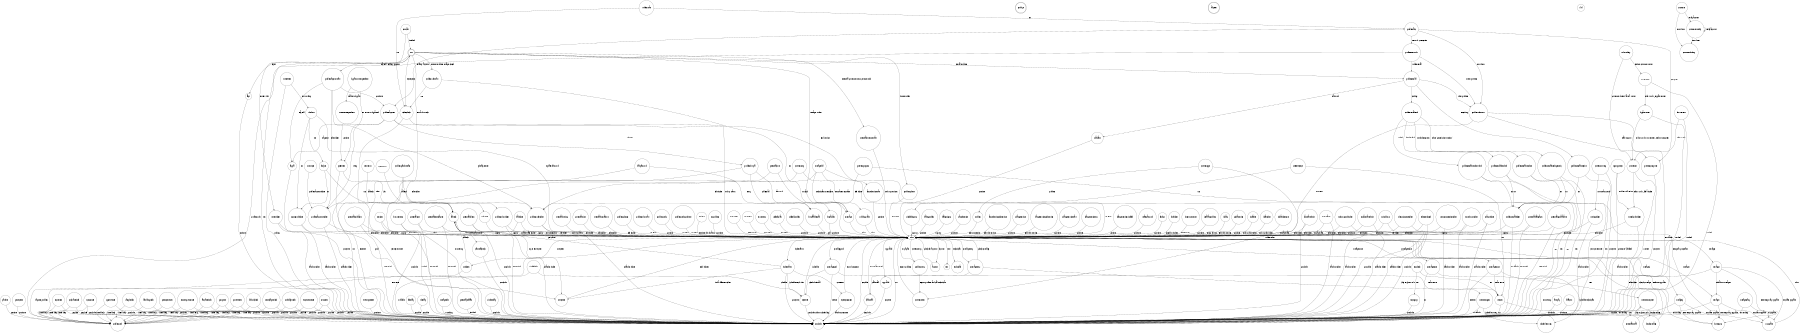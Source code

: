 digraph callcenter {
    size = "12,12";
    node [shape = doublecircle]; root goodbye callpeter;
    node [shape = hexagon]; robot;
    node [shape = circle];
    1404lincolninfo -> conclude [ label = "Conclude" ];
    1404lincolninfo -> problemweb [ label = "I need help" ];
    account -> robot [ label = "Check for account" ];
    autopay -> conclude [ label = "conclude" ];
    badactor -> conclude [ label = "Continue" ];
    badpassword -> conclude [ label = "No" ];
    badpassword -> drupaladdemail [ label = "Retry" ];
    badticket -> findtickets [ label = "Try to find ticket" ];
    badticket -> robot [ label = "Look up status" ];
    baileyproblem -> robot [ label = "Continue" ];
    baileysignup -> robot [ label = "Sign Up" ];
    browsertest -> conclude [ label = "Worked" ];
    browsertest -> custreboot [ label = "Didn't work" ];
    browsertest2 -> conclude [ label = "Worked" ];
    browsertest2 -> robot [ label = "Didn't work" ];
    bulksuspended -> conclude [ label = "Continue" ];
    bwtempup -> robot [ label = "Perform upgrade" ];
    bwuldlupgrade -> robot [ label = "robot" ];
    bwupgrade -> robot [ label = "robot" ];
    bypassrouter -> conclude [ label = "Worked" ];
    bypassrouter -> custreboot [ label = "Didn't work or No Router - Reboot computer" ];
    bypassrouterspeedtest -> speedtest [ label = "No router or bypassed" ];
    bypassrouterspeedtest -> routerresetspeedtest [ label = "Unable to bypass" ];
    callinstall -> conclude [ label = "conclude" ];
    callinstall -> robot [ label = "No one answered" ];
    calltech -> conclude [ label = "conclude" ];
    calltech -> cantreachtech [ label = "No one answered" ];
    calltech -> robot [ label = "Update/Make Ticket" ];
    cancelservice -> robot [ label = "Continue" ];
    cancelservicepickservice -> robot [ label = "Edit this service" ];
    cancelservicestart -> robot [ label = "Continue" ];
    cantreachtech -> conclude [ label = "conclude" ];
    captivatedunit -> conclude [ label = "Conclude" ];
    captivatedunit -> robot [ label = "Uncaptivate" ];
    changeservice -> robot [ label = "Continue" ];
    changeservicepickservice -> robot [ label = "Edit this service" ];
    changeservicestart -> robot [ label = "Continue" ];
    changeservicetnc -> robot [ label = "Continue" ];
    changeservicewinfield -> robot [ label = "Continue" ];
    checkcoverage -> voloinfo_nosched [ label = "Skip to About Volo" ];
    checkcoverage -> robot [ label = "Check coverage" ];
    cochranesinfo -> conclude [ label = "Conclude" ];
    cochranesinfo -> problemweb [ label = "I need help" ];
    comcast -> root [ label = "Finished" ];
    comcast -> routerticket [ label = "Router visit" ];
    conclude -> root [ label = "Yes" ];
    conclude -> robot [ label = "No" ];
    coveragegood -> conclude [ label = "Neither" ];
    coveragegood -> voloinfo [ label = "Learn more" ];
    coveragegood -> schedule [ label = "Schedule install" ];
    coveragenone -> voloinfo_nosched [ label = "Yes" ];
    coveragenone -> conclude [ label = "No" ];
    coverageretry -> voloinfo_nogeo [ label = "Skip to About Volo" ];
    coverageretry -> callinstall [ label = "callinstall" ];
    coverageretry -> robot [ label = "Check coverage" ];
    coveragesome -> conclude [ label = "Neither" ];
    coveragesome -> schedulesurvey [ label = "Schedule technician" ];
    coveragesome -> voloinfo [ label = "Learn more" ];
    cpmbulkinfo -> conclude [ label = "Conclude" ];
    cpmbulkinfo -> problemweb [ label = "I need help" ];
    cpmvpinfo -> conclude [ label = "Conclude" ];
    cpmvpinfo -> problemweb [ label = "I need help" ];
    createpassword -> robot [ label = "Continue" ];
    custendprobticket -> conclude [ label = "Abandon ticket" ];
    custendprobticket -> robot [ label = "File ticket" ];
    customer -> customer_lookup [ label = "Don't know" ];
    customer -> customer_verify [ label = "Verify account" ];
    customer_verify -> customer_lookup [ label = "Don't know" ];
    customer_verify -> customer_verify [ label = "Verify account" ];
    custreboot -> custendprobticket [ label = "Didn't work - file a ticket" ];
    custreboot -> conclude [ label = "Worked" ];
    custselftest -> conclude [ label = "Working" ];
    custselftest -> volodown [ label = "Not working" ];
    drupaladdemail -> robot [ label = "Add" ];
    drupalpass -> robot [ label = "Continue" ];
    emailpass -> robot [ label = "Continue" ];
    ethernetcheck -> conclude [ label = "conclude" ];
    ethernetcheck -> robot [ label = "Continue" ];
    faqs -> conclude [ label = "continue" ];
    fiberfaq -> conclude [ label = "conclude" ];
    findips -> robot [ label = "Continue" ];
    findpoe -> voloreset [ label = "Yes" ];
    findpoe -> nopoeprobticket [ label = "No" ];
    findticket -> robot [ label = "Check for tickets" ];
    findtickets -> robot [ label = "Find tickets" ];
    forcetowerreset -> robot [ label = "Reset Tower" ];
    greencrestinfo -> conclude [ label = "Conclude" ];
    greencrestinfo -> problemweb [ label = "I need help" ];
    gsr_bulkinfo -> conclude [ label = "Conclude" ];
    gsr_bulkinfo -> problemweb [ label = "I need help" ];
    hardwickinfo -> conclude [ label = "Conclude" ];
    hardwickinfo -> problemweb [ label = "I need help" ];
    joeallanproblem -> robot [ label = "Continue" ];
    kennedywilsoninfo -> conclude [ label = "Conclude" ];
    kennedywilsoninfo -> problemweb [ label = "I need help" ];
    lancasterinfo -> conclude [ label = "Conclude" ];
    lancasterinfo -> problemweb [ label = "I need help" ];
    lincolnshireinfo -> conclude [ label = "Conclude" ];
    lincolnshireinfo -> problemweb [ label = "I need help" ];
    message -> robot [ label = "robot" ];
    mhminfo -> conclude [ label = "Conclude" ];
    mhminfo -> problemweb [ label = "I need help" ];
    moulinaptsinfo -> conclude [ label = "Conclude" ];
    moulinaptsinfo -> problemweb [ label = "I need help" ];
    mxunoconnectionticket -> conclude [ label = "Abandon ticket" ];
    mxunoconnectionticket -> robot [ label = "File ticket" ];
    nextchapterinfo -> conclude [ label = "Conclude" ];
    nextchapterinfo -> problemweb [ label = "I need help" ];
    noarpsticket -> conclude [ label = "Abandon ticket" ];
    noarpsticket -> robot [ label = "File ticket" ];
    nopoeprobticket -> conclude [ label = "Abandon ticket" ];
    nopoeprobticket -> robot [ label = "File ticket" ];
    noservices -> problemaccountticket [ label = "problemaccountticket" ];
    notickets -> problemweb [ label = "Diagnose problem" ];
    notickets -> calltech [ label = "calltech" ];
    opentickets -> problemweb [ label = "Continue " ];
    otherfaq -> conclude [ label = "conclude" ];
    overage1 -> conclude [ label = "Do nothing" ];
    overage1 -> bwupgrade [ label = "Purchase upgrade" ];
    overage1 -> bwtempup [ label = "Free temporary upgrade" ];
    overage2 -> conclude [ label = "Do nothing" ];
    overage2 -> overage1 [ label = "Info about overages" ];
    overage2 -> bwupgrade [ label = "Purchase upgrade" ];
    overage2 -> bwtempup [ label = "Free temporary upgrade" ];
    overage3 -> conclude [ label = "Do nothing" ];
    overage3 -> bwupgrade [ label = "Purchase upgrade" ];
    overage3 -> bwtempup [ label = "Free temporary upgrade" ];
    overageinfo -> conclude [ label = "Do nothing" ];
    overagemany -> conclude [ label = "Do nothing" ];
    overagemany -> bwupgrade [ label = "bwupgrade" ];
    overageuldl -> conclude [ label = "Do nothing" ];
    overageuldl -> bwuldlupgrade [ label = "Permanent Increase" ];
    overageuldl -> bwtempup [ label = "Temporary Increase" ];
    overageuldl -> message [ label = "Technician Investigate" ];
    pastdue -> problemweb [ label = "Continue " ];
    paypal -> conclude [ label = "conclude" ];
    pickaip -> robot [ label = "Bump this IP" ];
    pickaservice -> robot [ label = "Edit this service" ];
    pickasite -> robot [ label = "Continue" ];
    pickaticket -> robot [ label = "Look up this ticket" ];
    pickaticketcore -> robot [ label = "Look up this ticket" ];
    potentialbaileyapts -> conclude [ label = "Nevermind" ];
    potentialbaileyapts -> robot [ label = "Signup" ];
    potentialcove -> conclude [ label = "Finished " ];
    potentialcove -> message [ label = "No Jack" ];
    potentialcpmalacarte -> conclude [ label = "Nevermind" ];
    potentialcpmalacarte -> robot [ label = "Signup" ];
    potentialcustomerstart -> robot [ label = "Look up services" ];
    potentialhousing -> robot [ label = "File Ticket" ];
    potentialinstall -> robot [ label = "File Ticket" ];
    potentialjoeallan -> conclude [ label = "Finished " ];
    potentialmxu -> conclude [ label = "Nevermind" ];
    potentialmxu -> robot [ label = "Signup" ];
    potentialnextchapter -> conclude [ label = "Nevermind" ];
    potentialnextchapter -> robot [ label = "Signup" ];
    potentialshlens -> conclude [ label = "Nevermind" ];
    potentialshlens -> robot [ label = "Signup" ];
    potentialsmithapts -> conclude [ label = "Nevermind" ];
    potentialsmithapts -> robot [ label = "Signup" ];
    potentialstjoe -> robot [ label = "File Ticket" ];
    potentialthomasboro -> robot [ label = "File Ticket" ];
    problem -> robot [ label = "Test connection" ];
    problemaccount -> paypal [ label = "Payment" ];
    problemaccount -> cancelservicestart [ label = "End Service" ];
    problemaccount -> problemdrupal [ label = "Volo.net" ];
    problemaccount -> problemaccountticket [ label = "Billing" ];
    problemaccountstart -> paypal [ label = "Pay Bill" ];
    problemaccountstart -> problemaccount [ label = "Continue" ];
    problemaccountstart -> robot [ label = "Update Password" ];
    problemaccountstart -> problemaccountticket [ label = "File Ticket" ];
    problemaccountticket -> conclude [ label = "Abandon ticket" ];
    problemaccountticket -> robot [ label = "File ticket" ];
    problematic -> problemcomputer [ label = "Computer" ];
    problematic -> problemunknown [ label = "Don't know" ];
    problematic -> problemnetwork [ label = "Network / connection" ];
    problematic -> problemaccount [ label = "Billing / account" ];
    problemcomputer -> conclude [ label = "conclude" ];
    problemdrupal -> drupalpass [ label = "Password" ];
    problemdrupal -> problemaccountticket [ label = "Other" ];
    problemdrupal -> drupaladdemail [ label = "Add Email" ];
    problememail -> emailpass [ label = "Password" ];
    problememail -> problemunknown [ label = "Other problem" ];
    problememail -> problememailreceive [ label = "Receiving" ];
    problememail -> problememailsend [ label = "Sending" ];
    problememailreceive -> conclude [ label = "Yes" ];
    problememailreceive -> problememailticket [ label = "No" ];
    problememailsend -> problememailsend_outlook [ label = "Outlook" ];
    problememailsend -> problememailsend_oe [ label = "Outlook Express" ];
    problememailsend -> problememailsend_tb [ label = "Thunderbird" ];
    problememailsend -> problememailsend_generic [ label = "Other (generic instructions)" ];
    problememailsend_generic -> conclude [ label = "Yes" ];
    problememailsend_generic -> problememailticket [ label = "No" ];
    problememailsend_oe -> conclude [ label = "Yes" ];
    problememailsend_oe -> problememailticket [ label = "No" ];
    problememailsend_outlook -> conclude [ label = "Yes" ];
    problememailsend_outlook -> problememailticket [ label = "No" ];
    problememailsend_tb -> conclude [ label = "Yes" ];
    problememailsend_tb -> problememailticket [ label = "No" ];
    problememailticket -> conclude [ label = "No thanks" ];
    problememailticket -> robot [ label = "File Ticket" ];
    problemgrandstream -> conclude [ label = "Service restored" ];
    problemgrandstream -> problemwebticket [ label = "File ticket " ];
    problemnetwork -> problemunknown [ label = "Other problem" ];
    problemnetwork -> problemweb [ label = "problemweb" ];
    problemnetwork -> problememail [ label = "problememail" ];
    problemnoip -> problemwebticket [ label = "File ticket" ];
    problemnoip -> robot [ label = "Run tests" ];
    problemother -> robot [ label = "Report problem" ];
    problemphone -> robot [ label = "Run tests" ];
    problemphone2 -> robot [ label = "Run tests" ];
    problempolycom -> conclude [ label = "Service restored" ];
    problempolycom -> problemwebticket [ label = "File ticket " ];
    problemretry -> problemother [ label = "Report problem and call technician" ];
    problemretry -> robot [ label = "Try again" ];
    problemrouting -> conclude [ label = "conclude" ];
    problemrouting -> routingticket [ label = "No one answered" ];
    problemslowstart -> robot [ label = "Continue" ];
    problemslowticket -> conclude [ label = "Abandon ticket" ];
    problemslowticket -> robot [ label = "File ticket" ];
    problemstart -> problematic [ label = "No" ];
    problemstart -> ticketcheck [ label = "Yes" ];
    problemtype -> problem [ label = "problem" ];
    problemtype -> problemother [ label = "problemother" ];
    problemunknown -> problemcomputer [ label = "Paid support" ];
    problemunknown -> conclude [ label = "No thanks" ];
    problemunknown -> robot [ label = "Run tests" ];
    problemweb -> robot [ label = "Run tests" ];
    problemweb2 -> robot [ label = "Run tests" ];
    problemweb_goodtest -> robot [ label = "Run tests" ];
    problemwebstart -> ticketcheck [ label = "Yes" ];
    problemwebstart -> robot [ label = "No" ];
    problemwebticket -> conclude [ label = "Abandon ticket" ];
    problemwebticket -> robot [ label = "File ticket" ];
    retrieve -> robot [ label = "Retrieve this location" ];
    robot -> overage2 [ label = "overage2" ];
    robot -> ticketstatus [ label = "ticketstatus" ];
    robot -> test [ label = "test" ];
    robot -> overage1 [ label = "overage1" ];
    robot -> coveragesome [ label = "coveragesome" ];
    robot -> conclude [ label = "conclude" ];
    robot -> technician [ label = "technician" ];
    robot -> coverageretry [ label = "coverageretry" ];
    robot -> account [ label = "account" ];
    robot -> upgraded [ label = "upgraded" ];
    robot -> coveragegood [ label = "coveragegood" ];
    robot -> notickets [ label = "notickets" ];
    robot -> problemretry [ label = "problemretry" ];
    robot -> coveragenone [ label = "coveragenone" ];
    robot -> overage3 [ label = "overage3" ];
    roboterror -> calltech [ label = "calltech" ];
    root -> problemaccountstart [ label = "Pay Bill / Billing / Account" ];
    root -> potentialcustomerstart [ label = "Potential Customer/New Customer Info" ];
    root -> ticketcheck [ label = "ticketcheck" ];
    root -> problememail [ label = "Email Problem" ];
    root -> faqs [ label = "FAQs" ];
    root -> message [ label = "Message / Other" ];
    root -> problemwebstart [ label = "Internet Problem/Outage Check" ];
    root -> problemphone [ label = "Phone Problem" ];
    root -> calltech [ label = "Forward to tech " ];
    routerreset -> conclude [ label = "Worked" ];
    routerreset -> bypassrouter [ label = "Didn't work - Bypass Router" ];
    routerresetspeedtest -> speedtest [ label = "Continue" ];
    routerticket -> conclude [ label = "Abandon ticket" ];
    routerticket -> robot [ label = "File ticket" ];
    routingticket -> conclude [ label = "Abandon ticket" ];
    routingticket -> robot [ label = "File ticket" ];
    schedule -> conclude [ label = "Conclude without scheduling" ];
    schedule -> robot [ label = "Schedule" ];
    screenerror -> calltech [ label = "calltech" ];
    services -> conclude [ label = "conclude" ];
    services -> robot [ label = "robot" ];
    signupcheck -> custendprobticket [ label = "Problem still exists" ];
    signupcheck -> conclude [ label = "Customer Satisfied" ];
    speedtest -> conclude [ label = "Good" ];
    speedtest -> problemslowticket [ label = "Slow" ];
    switchdown -> conclude [ label = "Abandon ticket" ];
    switchdown -> robot [ label = "File ticket" ];
    ticketcheck -> findtickets [ label = "Don't know" ];
    ticketcheck -> robot [ label = "Look up status" ];
    ticketcomment -> conclude [ label = "Abandon comment" ];
    ticketcomment -> robot [ label = "Record comment" ];
    ticketstatus -> ticketcomment [ label = "Comment" ];
    ticketstatus -> conclude [ label = "Conclude" ];
    ticketstatus -> findtickets [ label = "Find a different ticket" ];
    ticketstatus -> calltech [ label = "Get Status" ];
    ticketstatus -> schedule [ label = "Schedule Tech Visit" ];
    tnccaptivatedunit -> conclude [ label = "Conclude" ];
    tnccaptivatedunit -> robot [ label = "Uncaptivate" ];
    tnccheck -> tncsignup [ label = "Yes" ];
    tnccheck -> voloinfo [ label = "No" ];
    tncproblem -> robot [ label = "Continue" ];
    tncsignup -> conclude [ label = "Conclude " ];
    towerdownticket -> conclude [ label = "Abandon ticket" ];
    towerdownticket -> robot [ label = "File ticket" ];
    towerreset -> robot [ label = "Reset Tower" ];
    towerstatus -> conclude [ label = "Abandon ticket" ];
    towerstatus -> robot [ label = "File ticket" ];
    towertest -> robot [ label = "Run Tests" ];
    towertest2 -> robot [ label = "Run Tests" ];
    ucomminfo -> conclude [ label = "Conclude" ];
    ucomminfo -> problemweb [ label = "I need help" ];
    unknownprobticket -> conclude [ label = "Abandon ticket" ];
    unknownprobticket -> robot [ label = "File ticket" ];
    upgraded -> conclude [ label = "conclude" ];
    volodown -> problemwebticket [ label = "Already Reset" ];
    volodown -> nopoeprobticket [ label = "No" ];
    volodown -> findpoe [ label = "Yes" ];
    voloequipmentticket -> conclude [ label = "Abandon ticket" ];
    voloequipmentticket -> robot [ label = "File ticket" ];
    voloinfo -> conclude [ label = "No" ];
    voloinfo -> potentialinstall [ label = "Yes" ];
    voloinfo_nogeo -> conclude [ label = "No thanks" ];
    voloinfo_nogeo -> schedulesurvey [ label = "Schedule survey" ];
    voloinfo_nosched -> conclude [ label = "conclude" ];
    voloinfo_nosched -> checkcoverage [ label = "checkcoverage" ];
    voloreset -> robot [ label = "Test connection" ];
    voloworking -> routerreset [ label = "Reboot customer router" ];
    voloworking -> custreboot [ label = "Customer doesn't have a router" ];
    waholdingsinfo -> conclude [ label = "Conclude" ];
    waholdingsinfo -> problemweb [ label = "I need help" ];
    wamplerinfo -> conclude [ label = "Conclude" ];
    wamplerinfo -> problemweb [ label = "I need help" ];
    winfieldcheck -> winfieldsignup [ label = "Yes" ];
    winfieldcheck -> voloinfo [ label = "No" ];
    winfieldinfo -> conclude [ label = "No thanks" ];
    winfieldinfo -> schedule [ label = "schedule" ];
    winfieldplan -> robot [ label = "Continue" ];
    winfieldproblem -> robot [ label = "Continue" ];
    winfieldsignup -> robot [ label = "Sign Up" ];
    wirelessfaq -> conclude [ label = "conclude" ];
}
